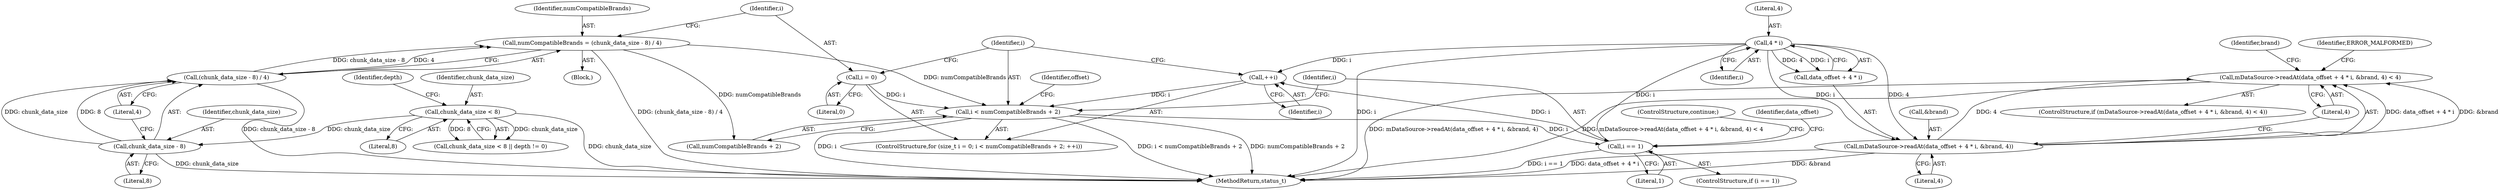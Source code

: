 digraph "0_Android_8a3a2f6ea7defe1a81bb32b3c9f3537f84749b9d@API" {
"1003839" [label="(Call,mDataSource->readAt(data_offset + 4 * i, &brand, 4) < 4)"];
"1003840" [label="(Call,mDataSource->readAt(data_offset + 4 * i, &brand, 4))"];
"1003843" [label="(Call,4 * i)"];
"1003832" [label="(Call,i == 1)"];
"1003823" [label="(Call,i < numCompatibleBrands + 2)"];
"1003828" [label="(Call,++i)"];
"1003820" [label="(Call,i = 0)"];
"1003811" [label="(Call,numCompatibleBrands = (chunk_data_size - 8) / 4)"];
"1003813" [label="(Call,(chunk_data_size - 8) / 4)"];
"1003814" [label="(Call,chunk_data_size - 8)"];
"1003794" [label="(Call,chunk_data_size < 8)"];
"1003854" [label="(Identifier,brand)"];
"1003821" [label="(Identifier,i)"];
"1003829" [label="(Identifier,i)"];
"1003834" [label="(Literal,1)"];
"1003825" [label="(Call,numCompatibleBrands + 2)"];
"1003812" [label="(Identifier,numCompatibleBrands)"];
"1003824" [label="(Identifier,i)"];
"1003816" [label="(Literal,8)"];
"1003811" [label="(Call,numCompatibleBrands = (chunk_data_size - 8) / 4)"];
"1003849" [label="(Literal,4)"];
"1003791" [label="(Block,)"];
"1003852" [label="(Identifier,ERROR_MALFORMED)"];
"1003796" [label="(Literal,8)"];
"1003872" [label="(Identifier,offset)"];
"1003845" [label="(Identifier,i)"];
"1003820" [label="(Call,i = 0)"];
"1003844" [label="(Literal,4)"];
"1003838" [label="(ControlStructure,if (mDataSource->readAt(data_offset + 4 * i, &brand, 4) < 4))"];
"1003798" [label="(Identifier,depth)"];
"1003817" [label="(Literal,4)"];
"1003848" [label="(Literal,4)"];
"1003836" [label="(ControlStructure,continue;)"];
"1003832" [label="(Call,i == 1)"];
"1003795" [label="(Identifier,chunk_data_size)"];
"1003831" [label="(ControlStructure,if (i == 1))"];
"1003814" [label="(Call,chunk_data_size - 8)"];
"1003842" [label="(Identifier,data_offset)"];
"1003793" [label="(Call,chunk_data_size < 8 || depth != 0)"];
"1003839" [label="(Call,mDataSource->readAt(data_offset + 4 * i, &brand, 4) < 4)"];
"1003822" [label="(Literal,0)"];
"1003815" [label="(Identifier,chunk_data_size)"];
"1003843" [label="(Call,4 * i)"];
"1003818" [label="(ControlStructure,for (size_t i = 0; i < numCompatibleBrands + 2; ++i))"];
"1003828" [label="(Call,++i)"];
"1003840" [label="(Call,mDataSource->readAt(data_offset + 4 * i, &brand, 4))"];
"1003813" [label="(Call,(chunk_data_size - 8) / 4)"];
"1003841" [label="(Call,data_offset + 4 * i)"];
"1003823" [label="(Call,i < numCompatibleBrands + 2)"];
"1003846" [label="(Call,&brand)"];
"1003794" [label="(Call,chunk_data_size < 8)"];
"1003833" [label="(Identifier,i)"];
"1003903" [label="(MethodReturn,status_t)"];
"1003839" -> "1003838"  [label="AST: "];
"1003839" -> "1003849"  [label="CFG: "];
"1003840" -> "1003839"  [label="AST: "];
"1003849" -> "1003839"  [label="AST: "];
"1003852" -> "1003839"  [label="CFG: "];
"1003854" -> "1003839"  [label="CFG: "];
"1003839" -> "1003903"  [label="DDG: mDataSource->readAt(data_offset + 4 * i, &brand, 4)"];
"1003839" -> "1003903"  [label="DDG: mDataSource->readAt(data_offset + 4 * i, &brand, 4) < 4"];
"1003840" -> "1003839"  [label="DDG: data_offset + 4 * i"];
"1003840" -> "1003839"  [label="DDG: &brand"];
"1003840" -> "1003839"  [label="DDG: 4"];
"1003840" -> "1003848"  [label="CFG: "];
"1003841" -> "1003840"  [label="AST: "];
"1003846" -> "1003840"  [label="AST: "];
"1003848" -> "1003840"  [label="AST: "];
"1003849" -> "1003840"  [label="CFG: "];
"1003840" -> "1003903"  [label="DDG: data_offset + 4 * i"];
"1003840" -> "1003903"  [label="DDG: &brand"];
"1003843" -> "1003840"  [label="DDG: 4"];
"1003843" -> "1003840"  [label="DDG: i"];
"1003843" -> "1003841"  [label="AST: "];
"1003843" -> "1003845"  [label="CFG: "];
"1003844" -> "1003843"  [label="AST: "];
"1003845" -> "1003843"  [label="AST: "];
"1003841" -> "1003843"  [label="CFG: "];
"1003843" -> "1003903"  [label="DDG: i"];
"1003843" -> "1003828"  [label="DDG: i"];
"1003843" -> "1003841"  [label="DDG: 4"];
"1003843" -> "1003841"  [label="DDG: i"];
"1003832" -> "1003843"  [label="DDG: i"];
"1003832" -> "1003831"  [label="AST: "];
"1003832" -> "1003834"  [label="CFG: "];
"1003833" -> "1003832"  [label="AST: "];
"1003834" -> "1003832"  [label="AST: "];
"1003836" -> "1003832"  [label="CFG: "];
"1003842" -> "1003832"  [label="CFG: "];
"1003832" -> "1003903"  [label="DDG: i == 1"];
"1003832" -> "1003828"  [label="DDG: i"];
"1003823" -> "1003832"  [label="DDG: i"];
"1003823" -> "1003818"  [label="AST: "];
"1003823" -> "1003825"  [label="CFG: "];
"1003824" -> "1003823"  [label="AST: "];
"1003825" -> "1003823"  [label="AST: "];
"1003833" -> "1003823"  [label="CFG: "];
"1003872" -> "1003823"  [label="CFG: "];
"1003823" -> "1003903"  [label="DDG: i < numCompatibleBrands + 2"];
"1003823" -> "1003903"  [label="DDG: numCompatibleBrands + 2"];
"1003823" -> "1003903"  [label="DDG: i"];
"1003828" -> "1003823"  [label="DDG: i"];
"1003820" -> "1003823"  [label="DDG: i"];
"1003811" -> "1003823"  [label="DDG: numCompatibleBrands"];
"1003828" -> "1003818"  [label="AST: "];
"1003828" -> "1003829"  [label="CFG: "];
"1003829" -> "1003828"  [label="AST: "];
"1003824" -> "1003828"  [label="CFG: "];
"1003820" -> "1003818"  [label="AST: "];
"1003820" -> "1003822"  [label="CFG: "];
"1003821" -> "1003820"  [label="AST: "];
"1003822" -> "1003820"  [label="AST: "];
"1003824" -> "1003820"  [label="CFG: "];
"1003811" -> "1003791"  [label="AST: "];
"1003811" -> "1003813"  [label="CFG: "];
"1003812" -> "1003811"  [label="AST: "];
"1003813" -> "1003811"  [label="AST: "];
"1003821" -> "1003811"  [label="CFG: "];
"1003811" -> "1003903"  [label="DDG: (chunk_data_size - 8) / 4"];
"1003813" -> "1003811"  [label="DDG: chunk_data_size - 8"];
"1003813" -> "1003811"  [label="DDG: 4"];
"1003811" -> "1003825"  [label="DDG: numCompatibleBrands"];
"1003813" -> "1003817"  [label="CFG: "];
"1003814" -> "1003813"  [label="AST: "];
"1003817" -> "1003813"  [label="AST: "];
"1003813" -> "1003903"  [label="DDG: chunk_data_size - 8"];
"1003814" -> "1003813"  [label="DDG: chunk_data_size"];
"1003814" -> "1003813"  [label="DDG: 8"];
"1003814" -> "1003816"  [label="CFG: "];
"1003815" -> "1003814"  [label="AST: "];
"1003816" -> "1003814"  [label="AST: "];
"1003817" -> "1003814"  [label="CFG: "];
"1003814" -> "1003903"  [label="DDG: chunk_data_size"];
"1003794" -> "1003814"  [label="DDG: chunk_data_size"];
"1003794" -> "1003793"  [label="AST: "];
"1003794" -> "1003796"  [label="CFG: "];
"1003795" -> "1003794"  [label="AST: "];
"1003796" -> "1003794"  [label="AST: "];
"1003798" -> "1003794"  [label="CFG: "];
"1003793" -> "1003794"  [label="CFG: "];
"1003794" -> "1003903"  [label="DDG: chunk_data_size"];
"1003794" -> "1003793"  [label="DDG: chunk_data_size"];
"1003794" -> "1003793"  [label="DDG: 8"];
}
